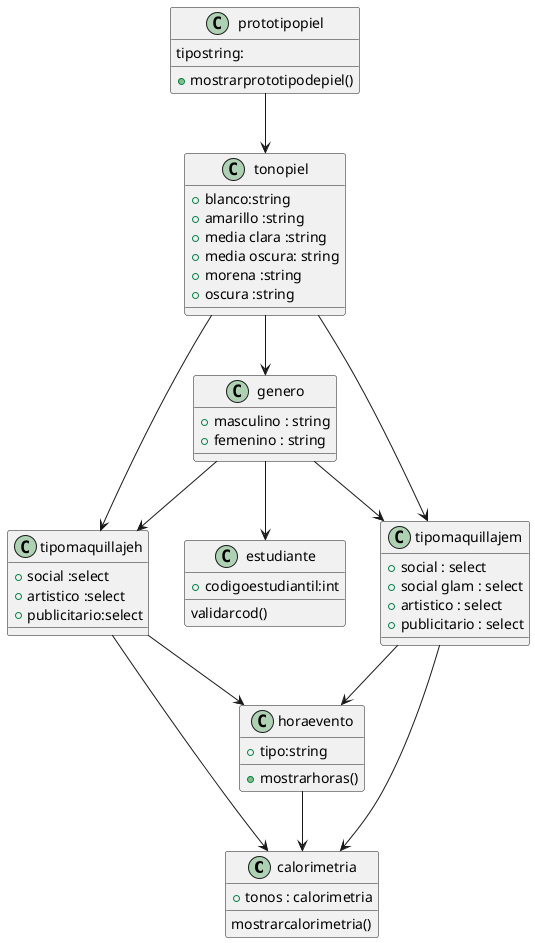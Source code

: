 @startuml
class calorimetria {
+tonos : calorimetria 
mostrarcalorimetria()
}
class horaevento{
+tipo:string
+mostrarhoras()
}
class tipomaquillajeh{
+social :select
+artistico :select
+publicitario:select

}

class tipomaquillajem{
+social : select 
+social glam : select
+artistico : select
+publicitario : select
}

class genero {
+masculino : string 
+femenino : string
}

class tonopiel{
+blanco:string 
+amarillo :string 
+media clara :string 
+media oscura: string 
+morena :string 
+oscura :string 
}
class prototipopiel{
tipostring:
+mostrarprototipodepiel()
}
class estudiante{
+codigoestudiantil:int
validarcod()
}

genero-->tipomaquillajeh

tonopiel-->tipomaquillajeh

genero-->tipomaquillajem

tonopiel-->tipomaquillajem

genero-->estudiante

prototipopiel-->tonopiel

tipomaquillajeh-->horaevento

tipomaquillajem-->horaevento

tipomaquillajem-->calorimetria

tipomaquillajeh-->calorimetria

horaevento-->calorimetria
 
tonopiel--> genero
@enduml

